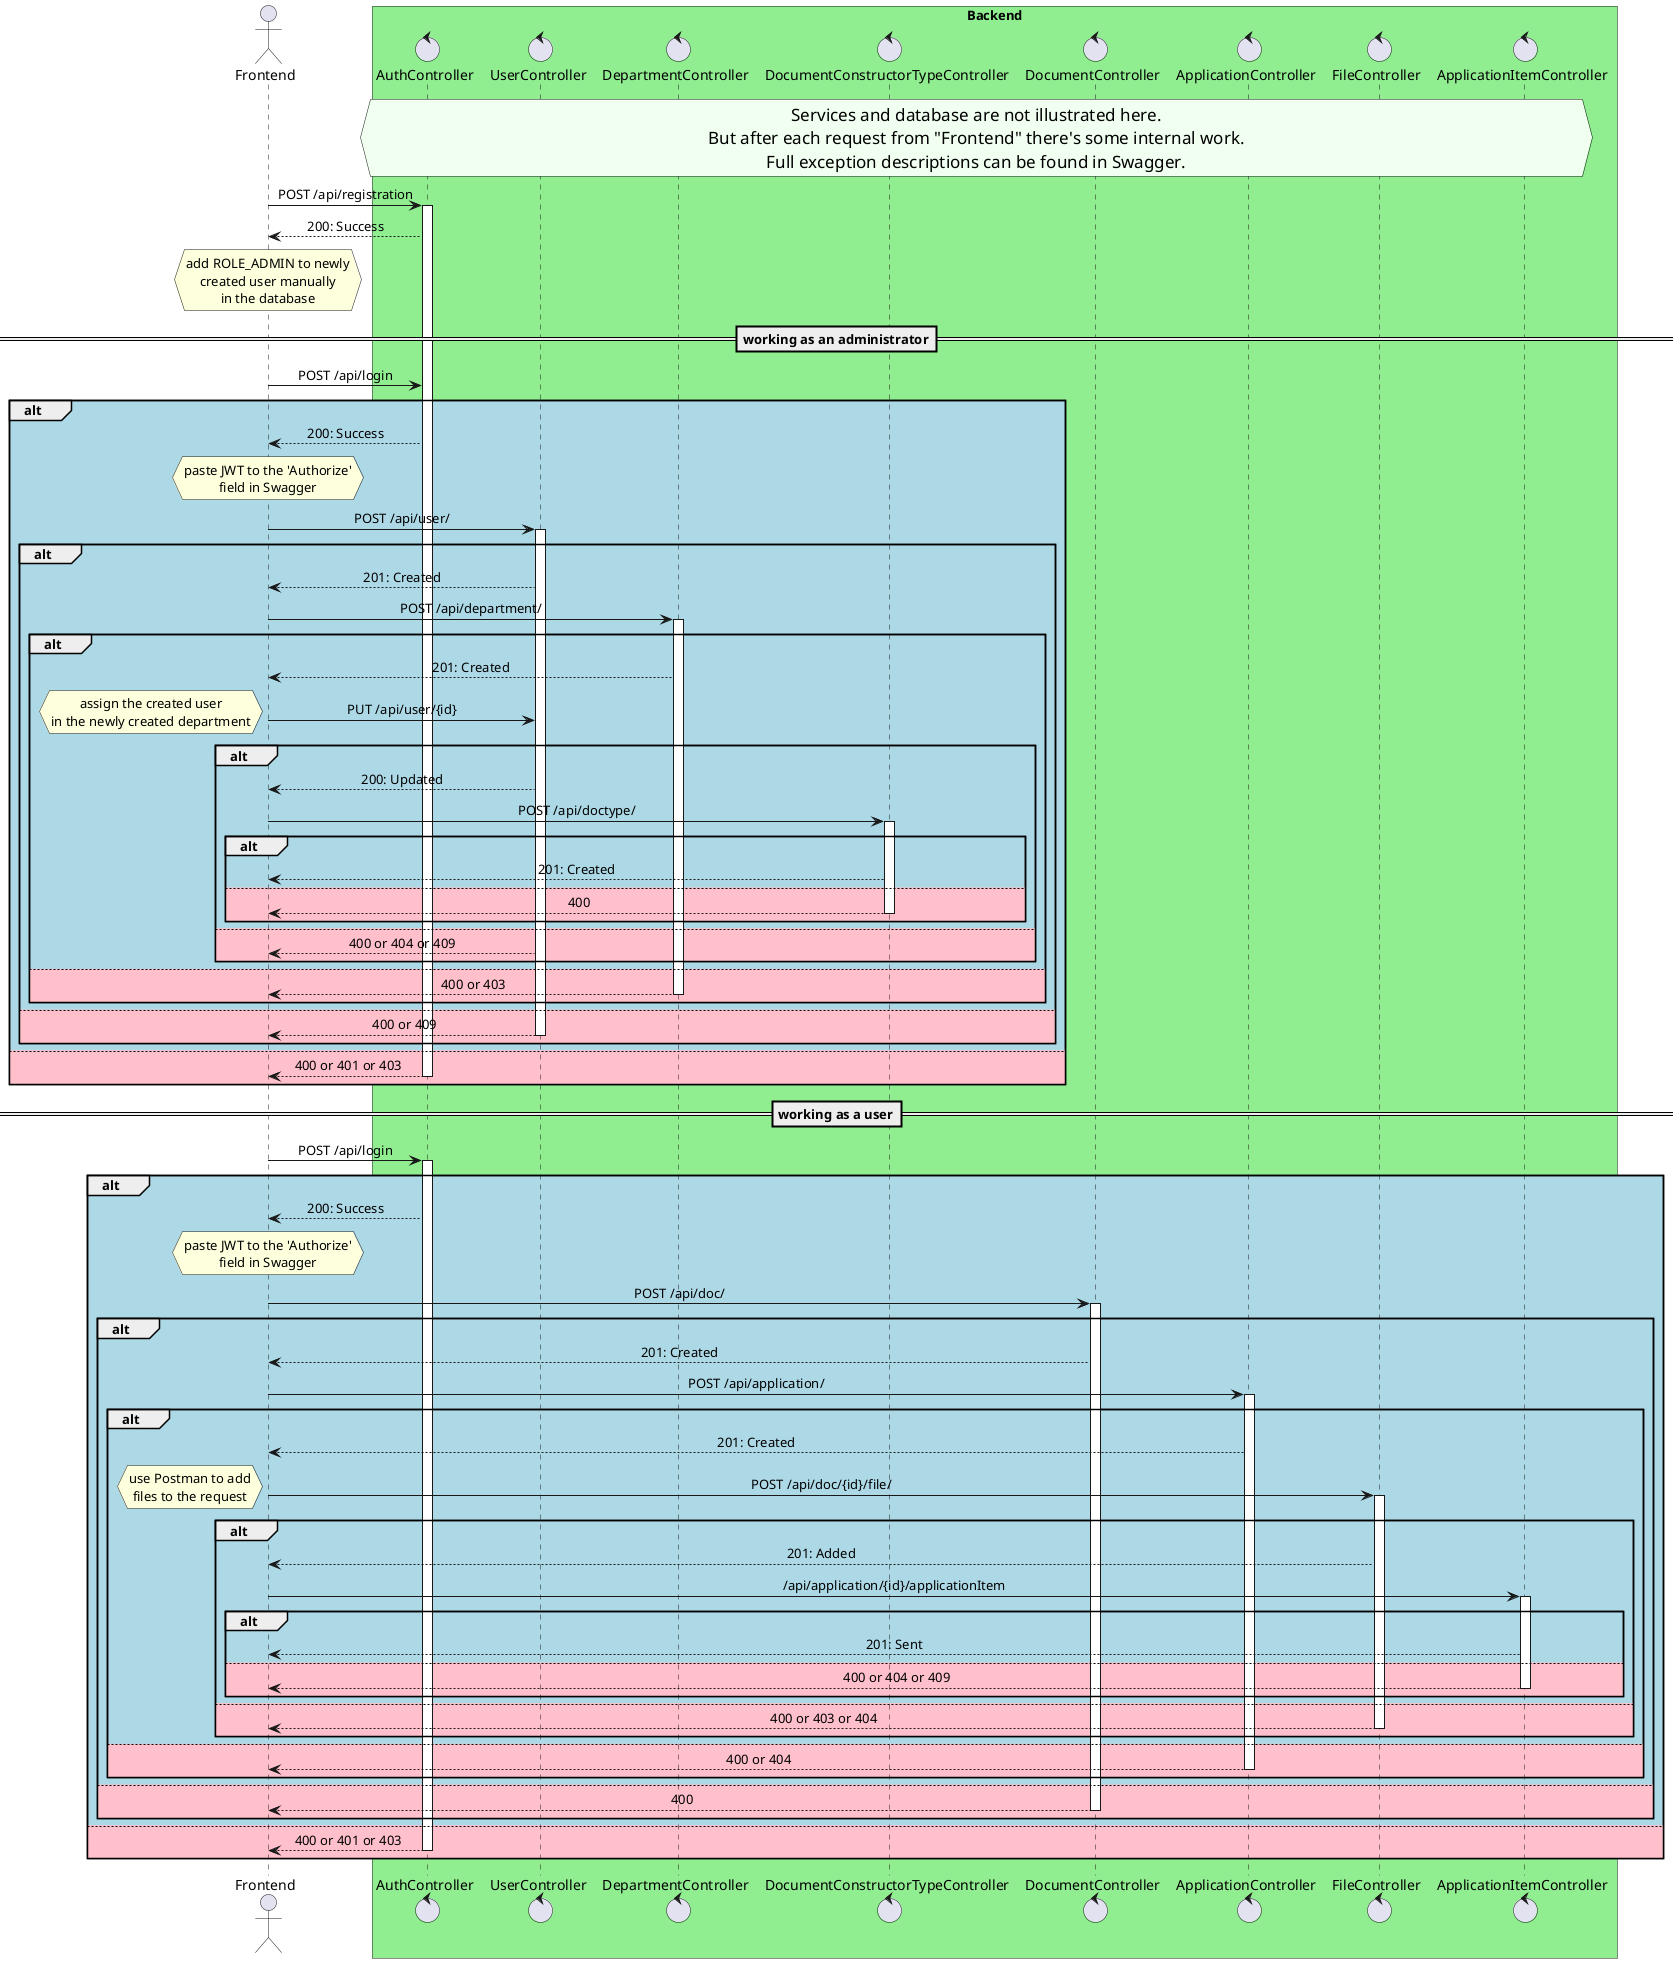 @startuml


skinparam defaultTextAlignment center
skinparam NoteFontSize<<description>> 17
skinparam NoteBackgroundColor<<description>> #HoneyDew


actor "Frontend" as frontend

box "Backend" #Lightgreen
control "AuthController" as auth
control "UserController" as user
control "DepartmentController" as department
control "DocumentConstructorTypeController" as documentConstructorType
control "DocumentController" as document
control "ApplicationController" as application
control "FileController" as file
control "ApplicationItemController" as applicationItem
end box


hnote<<description>> over auth, applicationItem: Services and database are not illustrated here.\nBut after each request from "Frontend" there's some internal work.\nFull exception descriptions can be found in Swagger.

frontend -> auth++: POST /api/registration
auth --> frontend: 200: Success
hnote over frontend: add ROLE_ADMIN to newly\ncreated user manually\nin the database

==working as an administrator==
frontend -> auth: POST /api/login
alt #LightBlue
    auth --> frontend: 200: Success
    hnote over frontend: paste JWT to the 'Authorize'\nfield in Swagger
    frontend -> user++: POST /api/user/
    alt #LightBlue
        user --> frontend: 201: Created
        frontend -> department++: POST /api/department/
        alt #LightBlue
            department --> frontend: 201: Created
            frontend -> user: PUT /api/user/{id}
                hnote left: assign the created user\nin the newly created department
            alt #LightBlue
                user --> frontend: 200: Updated
                frontend -> documentConstructorType++: POST /api/doctype/
                alt #LightBlue
                    documentConstructorType --> frontend: 201: Created
                else #Pink
                    documentConstructorType --> frontend--: 400
                end
            else #Pink
                user --> frontend: 400 or 404 or 409
            end
        else #Pink
            department --> frontend--: 400 or 403
        end
    else #Pink
        user --> frontend--: 400 or 409
    end
else #Pink
    auth --> frontend--: 400 or 401 or 403
end

==working as a user==
frontend -> auth++: POST /api/login
alt #LightBlue
    auth --> frontend: 200: Success
    hnote over frontend: paste JWT to the 'Authorize'\nfield in Swagger
    frontend -> document++: POST /api/doc/
    alt #LightBlue
        document --> frontend: 201: Created
        frontend -> application++: POST /api/application/
        alt #LightBlue
            application --> frontend: 201: Created
            '(add files to document from Postman) -- note
            frontend -> file++: POST /api/doc/{id}/file/
            hnote left: use Postman to add\nfiles to the request
            alt #LightBlue
                file --> frontend: 201: Added
                frontend -> applicationItem++: /api/application/{id}/applicationItem
                alt #LightBlue
                    applicationItem --> frontend: 201: Sent
                else #Pink
                    applicationItem --> frontend--: 400 or 404 or 409
                end
            else #Pink
                file --> frontend--: 400 or 403 or 404
            end
        else #Pink
            application --> frontend--: 400 or 404
        end
    else #Pink
        document --> frontend--: 400
    end
else #Pink
    auth --> frontend--: 400 or 401 or 403
end


@enduml